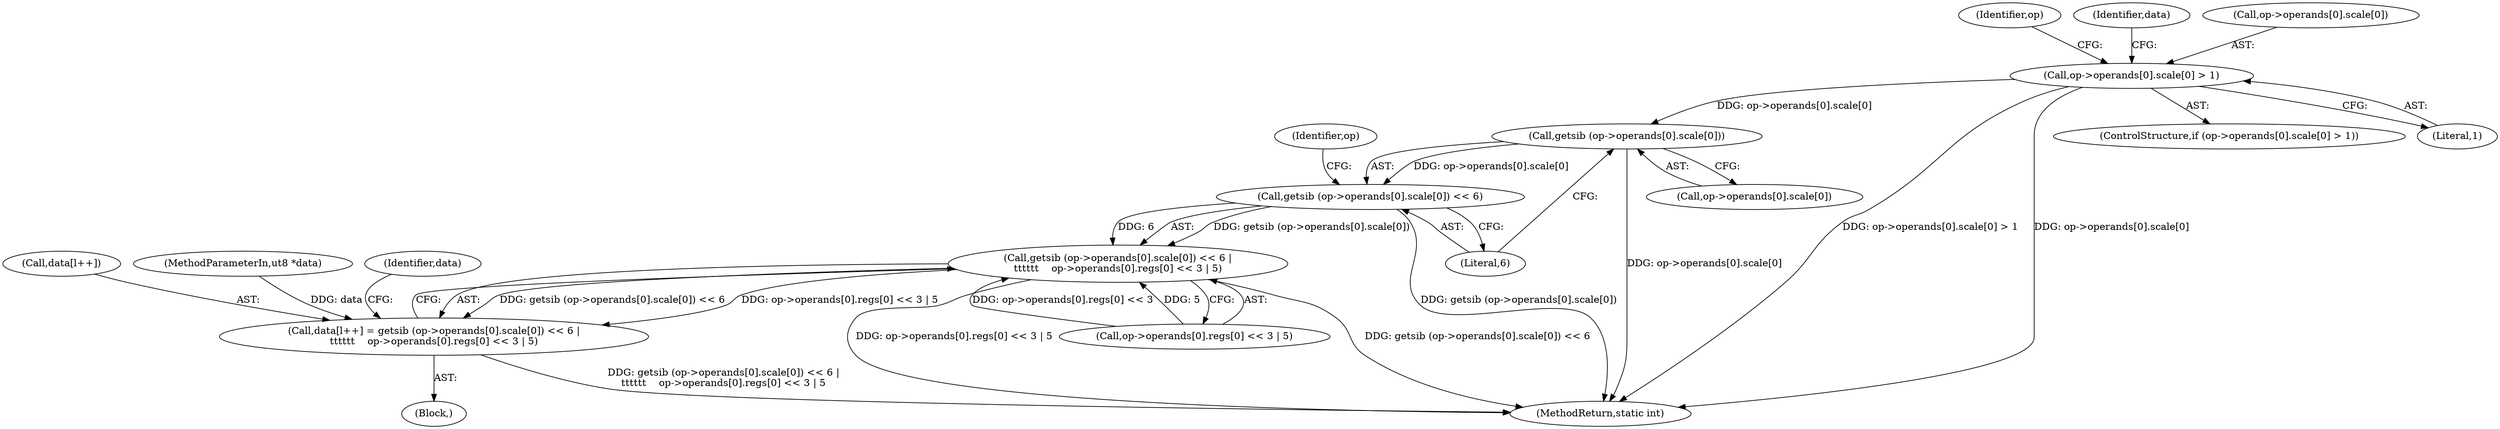 digraph "0_radare2_f17bfd9f1da05f30f23a4dd05e9d2363e1406948@array" {
"1001618" [label="(Call,getsib (op->operands[0].scale[0]))"];
"1001583" [label="(Call,op->operands[0].scale[0] > 1)"];
"1001617" [label="(Call,getsib (op->operands[0].scale[0]) << 6)"];
"1001616" [label="(Call,getsib (op->operands[0].scale[0]) << 6 |\n\t\t\t\t\t\t    op->operands[0].regs[0] << 3 | 5)"];
"1001611" [label="(Call,data[l++] = getsib (op->operands[0].scale[0]) << 6 |\n\t\t\t\t\t\t    op->operands[0].regs[0] << 3 | 5)"];
"1001618" [label="(Call,getsib (op->operands[0].scale[0]))"];
"1003220" [label="(MethodReturn,static int)"];
"1001582" [label="(ControlStructure,if (op->operands[0].scale[0] > 1))"];
"1001680" [label="(Identifier,op)"];
"1001635" [label="(Identifier,op)"];
"1001629" [label="(Call,op->operands[0].regs[0] << 3 | 5)"];
"1001616" [label="(Call,getsib (op->operands[0].scale[0]) << 6 |\n\t\t\t\t\t\t    op->operands[0].regs[0] << 3 | 5)"];
"1001597" [label="(Identifier,data)"];
"1001584" [label="(Call,op->operands[0].scale[0])"];
"1001611" [label="(Call,data[l++] = getsib (op->operands[0].scale[0]) << 6 |\n\t\t\t\t\t\t    op->operands[0].regs[0] << 3 | 5)"];
"1001612" [label="(Call,data[l++])"];
"1000104" [label="(MethodParameterIn,ut8 *data)"];
"1001617" [label="(Call,getsib (op->operands[0].scale[0]) << 6)"];
"1001644" [label="(Identifier,data)"];
"1001593" [label="(Literal,1)"];
"1001583" [label="(Call,op->operands[0].scale[0] > 1)"];
"1001628" [label="(Literal,6)"];
"1001594" [label="(Block,)"];
"1001619" [label="(Call,op->operands[0].scale[0])"];
"1001618" -> "1001617"  [label="AST: "];
"1001618" -> "1001619"  [label="CFG: "];
"1001619" -> "1001618"  [label="AST: "];
"1001628" -> "1001618"  [label="CFG: "];
"1001618" -> "1003220"  [label="DDG: op->operands[0].scale[0]"];
"1001618" -> "1001617"  [label="DDG: op->operands[0].scale[0]"];
"1001583" -> "1001618"  [label="DDG: op->operands[0].scale[0]"];
"1001583" -> "1001582"  [label="AST: "];
"1001583" -> "1001593"  [label="CFG: "];
"1001584" -> "1001583"  [label="AST: "];
"1001593" -> "1001583"  [label="AST: "];
"1001597" -> "1001583"  [label="CFG: "];
"1001680" -> "1001583"  [label="CFG: "];
"1001583" -> "1003220"  [label="DDG: op->operands[0].scale[0] > 1"];
"1001583" -> "1003220"  [label="DDG: op->operands[0].scale[0]"];
"1001617" -> "1001616"  [label="AST: "];
"1001617" -> "1001628"  [label="CFG: "];
"1001628" -> "1001617"  [label="AST: "];
"1001635" -> "1001617"  [label="CFG: "];
"1001617" -> "1003220"  [label="DDG: getsib (op->operands[0].scale[0])"];
"1001617" -> "1001616"  [label="DDG: getsib (op->operands[0].scale[0])"];
"1001617" -> "1001616"  [label="DDG: 6"];
"1001616" -> "1001611"  [label="AST: "];
"1001616" -> "1001629"  [label="CFG: "];
"1001629" -> "1001616"  [label="AST: "];
"1001611" -> "1001616"  [label="CFG: "];
"1001616" -> "1003220"  [label="DDG: getsib (op->operands[0].scale[0]) << 6"];
"1001616" -> "1003220"  [label="DDG: op->operands[0].regs[0] << 3 | 5"];
"1001616" -> "1001611"  [label="DDG: getsib (op->operands[0].scale[0]) << 6"];
"1001616" -> "1001611"  [label="DDG: op->operands[0].regs[0] << 3 | 5"];
"1001629" -> "1001616"  [label="DDG: op->operands[0].regs[0] << 3"];
"1001629" -> "1001616"  [label="DDG: 5"];
"1001611" -> "1001594"  [label="AST: "];
"1001612" -> "1001611"  [label="AST: "];
"1001644" -> "1001611"  [label="CFG: "];
"1001611" -> "1003220"  [label="DDG: getsib (op->operands[0].scale[0]) << 6 |\n\t\t\t\t\t\t    op->operands[0].regs[0] << 3 | 5"];
"1000104" -> "1001611"  [label="DDG: data"];
}
